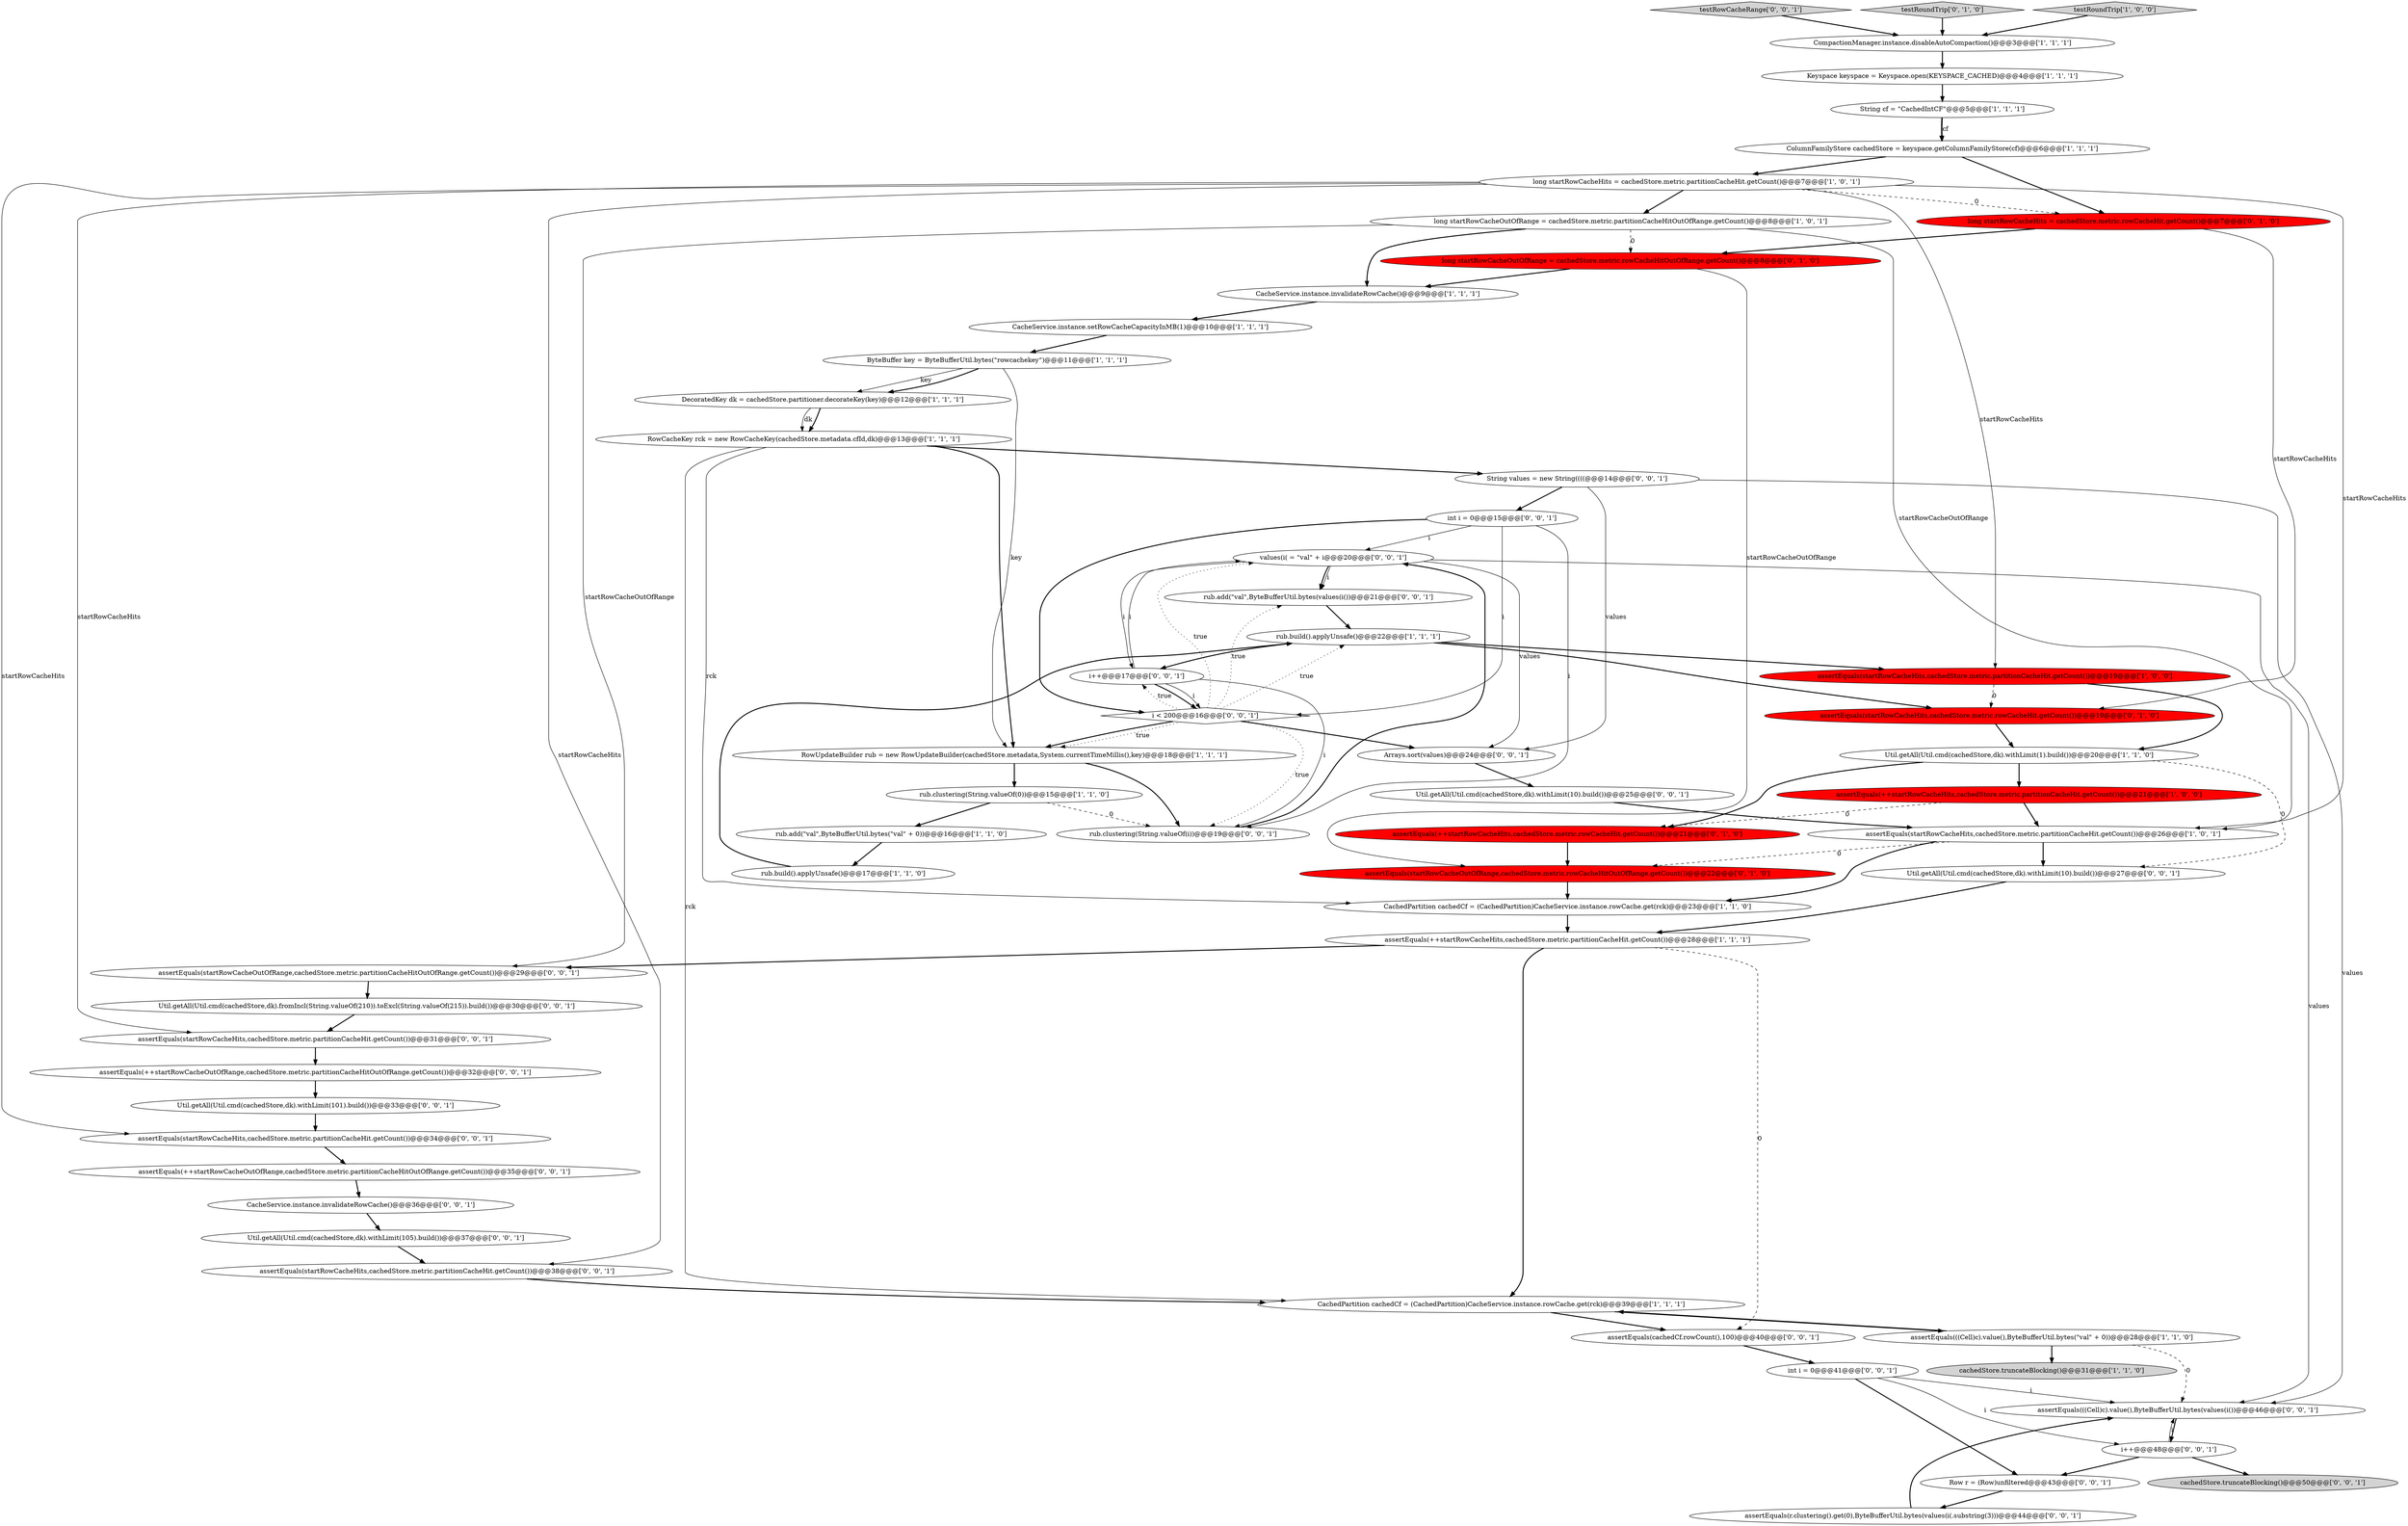 digraph {
31 [style = filled, label = "assertEquals(++startRowCacheHits,cachedStore.metric.rowCacheHit.getCount())@@@21@@@['0', '1', '0']", fillcolor = red, shape = ellipse image = "AAA1AAABBB2BBB"];
57 [style = filled, label = "assertEquals(++startRowCacheOutOfRange,cachedStore.metric.partitionCacheHitOutOfRange.getCount())@@@32@@@['0', '0', '1']", fillcolor = white, shape = ellipse image = "AAA0AAABBB3BBB"];
11 [style = filled, label = "CachedPartition cachedCf = (CachedPartition)CacheService.instance.rowCache.get(rck)@@@23@@@['1', '1', '0']", fillcolor = white, shape = ellipse image = "AAA0AAABBB1BBB"];
39 [style = filled, label = "Util.getAll(Util.cmd(cachedStore,dk).withLimit(105).build())@@@37@@@['0', '0', '1']", fillcolor = white, shape = ellipse image = "AAA0AAABBB3BBB"];
0 [style = filled, label = "ByteBuffer key = ByteBufferUtil.bytes(\"rowcachekey\")@@@11@@@['1', '1', '1']", fillcolor = white, shape = ellipse image = "AAA0AAABBB1BBB"];
41 [style = filled, label = "CacheService.instance.invalidateRowCache()@@@36@@@['0', '0', '1']", fillcolor = white, shape = ellipse image = "AAA0AAABBB3BBB"];
22 [style = filled, label = "Keyspace keyspace = Keyspace.open(KEYSPACE_CACHED)@@@4@@@['1', '1', '1']", fillcolor = white, shape = ellipse image = "AAA0AAABBB1BBB"];
47 [style = filled, label = "testRowCacheRange['0', '0', '1']", fillcolor = lightgray, shape = diamond image = "AAA0AAABBB3BBB"];
6 [style = filled, label = "assertEquals(startRowCacheHits,cachedStore.metric.partitionCacheHit.getCount())@@@19@@@['1', '0', '0']", fillcolor = red, shape = ellipse image = "AAA1AAABBB1BBB"];
51 [style = filled, label = "cachedStore.truncateBlocking()@@@50@@@['0', '0', '1']", fillcolor = lightgray, shape = ellipse image = "AAA0AAABBB3BBB"];
1 [style = filled, label = "rub.build().applyUnsafe()@@@17@@@['1', '1', '0']", fillcolor = white, shape = ellipse image = "AAA0AAABBB1BBB"];
48 [style = filled, label = "rub.add(\"val\",ByteBufferUtil.bytes(values(i())@@@21@@@['0', '0', '1']", fillcolor = white, shape = ellipse image = "AAA0AAABBB3BBB"];
21 [style = filled, label = "CacheService.instance.setRowCacheCapacityInMB(1)@@@10@@@['1', '1', '1']", fillcolor = white, shape = ellipse image = "AAA0AAABBB1BBB"];
56 [style = filled, label = "assertEquals(startRowCacheOutOfRange,cachedStore.metric.partitionCacheHitOutOfRange.getCount())@@@29@@@['0', '0', '1']", fillcolor = white, shape = ellipse image = "AAA0AAABBB3BBB"];
40 [style = filled, label = "i++@@@48@@@['0', '0', '1']", fillcolor = white, shape = ellipse image = "AAA0AAABBB3BBB"];
50 [style = filled, label = "rub.clustering(String.valueOf(i))@@@19@@@['0', '0', '1']", fillcolor = white, shape = ellipse image = "AAA0AAABBB3BBB"];
54 [style = filled, label = "int i = 0@@@41@@@['0', '0', '1']", fillcolor = white, shape = ellipse image = "AAA0AAABBB3BBB"];
58 [style = filled, label = "Util.getAll(Util.cmd(cachedStore,dk).fromIncl(String.valueOf(210)).toExcl(String.valueOf(215)).build())@@@30@@@['0', '0', '1']", fillcolor = white, shape = ellipse image = "AAA0AAABBB3BBB"];
2 [style = filled, label = "Util.getAll(Util.cmd(cachedStore,dk).withLimit(1).build())@@@20@@@['1', '1', '0']", fillcolor = white, shape = ellipse image = "AAA0AAABBB1BBB"];
26 [style = filled, label = "testRoundTrip['0', '1', '0']", fillcolor = lightgray, shape = diamond image = "AAA0AAABBB2BBB"];
32 [style = filled, label = "i < 200@@@16@@@['0', '0', '1']", fillcolor = white, shape = diamond image = "AAA0AAABBB3BBB"];
53 [style = filled, label = "int i = 0@@@15@@@['0', '0', '1']", fillcolor = white, shape = ellipse image = "AAA0AAABBB3BBB"];
10 [style = filled, label = "assertEquals(++startRowCacheHits,cachedStore.metric.partitionCacheHit.getCount())@@@21@@@['1', '0', '0']", fillcolor = red, shape = ellipse image = "AAA1AAABBB1BBB"];
18 [style = filled, label = "rub.build().applyUnsafe()@@@22@@@['1', '1', '1']", fillcolor = white, shape = ellipse image = "AAA0AAABBB1BBB"];
5 [style = filled, label = "assertEquals(((Cell)c).value(),ByteBufferUtil.bytes(\"val\" + 0))@@@28@@@['1', '1', '0']", fillcolor = white, shape = ellipse image = "AAA0AAABBB1BBB"];
13 [style = filled, label = "cachedStore.truncateBlocking()@@@31@@@['1', '1', '0']", fillcolor = lightgray, shape = ellipse image = "AAA0AAABBB1BBB"];
35 [style = filled, label = "i++@@@17@@@['0', '0', '1']", fillcolor = white, shape = ellipse image = "AAA0AAABBB3BBB"];
45 [style = filled, label = "Util.getAll(Util.cmd(cachedStore,dk).withLimit(10).build())@@@25@@@['0', '0', '1']", fillcolor = white, shape = ellipse image = "AAA0AAABBB3BBB"];
3 [style = filled, label = "long startRowCacheHits = cachedStore.metric.partitionCacheHit.getCount()@@@7@@@['1', '0', '1']", fillcolor = white, shape = ellipse image = "AAA0AAABBB1BBB"];
52 [style = filled, label = "values(i( = \"val\" + i@@@20@@@['0', '0', '1']", fillcolor = white, shape = ellipse image = "AAA0AAABBB3BBB"];
24 [style = filled, label = "CompactionManager.instance.disableAutoCompaction()@@@3@@@['1', '1', '1']", fillcolor = white, shape = ellipse image = "AAA0AAABBB1BBB"];
37 [style = filled, label = "assertEquals(startRowCacheHits,cachedStore.metric.partitionCacheHit.getCount())@@@38@@@['0', '0', '1']", fillcolor = white, shape = ellipse image = "AAA0AAABBB3BBB"];
12 [style = filled, label = "CacheService.instance.invalidateRowCache()@@@9@@@['1', '1', '1']", fillcolor = white, shape = ellipse image = "AAA0AAABBB1BBB"];
30 [style = filled, label = "long startRowCacheOutOfRange = cachedStore.metric.rowCacheHitOutOfRange.getCount()@@@8@@@['0', '1', '0']", fillcolor = red, shape = ellipse image = "AAA1AAABBB2BBB"];
14 [style = filled, label = "RowCacheKey rck = new RowCacheKey(cachedStore.metadata.cfId,dk)@@@13@@@['1', '1', '1']", fillcolor = white, shape = ellipse image = "AAA0AAABBB1BBB"];
4 [style = filled, label = "rub.add(\"val\",ByteBufferUtil.bytes(\"val\" + 0))@@@16@@@['1', '1', '0']", fillcolor = white, shape = ellipse image = "AAA0AAABBB1BBB"];
15 [style = filled, label = "assertEquals(startRowCacheHits,cachedStore.metric.partitionCacheHit.getCount())@@@26@@@['1', '0', '1']", fillcolor = white, shape = ellipse image = "AAA0AAABBB1BBB"];
29 [style = filled, label = "long startRowCacheHits = cachedStore.metric.rowCacheHit.getCount()@@@7@@@['0', '1', '0']", fillcolor = red, shape = ellipse image = "AAA1AAABBB2BBB"];
38 [style = filled, label = "Util.getAll(Util.cmd(cachedStore,dk).withLimit(101).build())@@@33@@@['0', '0', '1']", fillcolor = white, shape = ellipse image = "AAA0AAABBB3BBB"];
7 [style = filled, label = "testRoundTrip['1', '0', '0']", fillcolor = lightgray, shape = diamond image = "AAA0AAABBB1BBB"];
28 [style = filled, label = "assertEquals(startRowCacheOutOfRange,cachedStore.metric.rowCacheHitOutOfRange.getCount())@@@22@@@['0', '1', '0']", fillcolor = red, shape = ellipse image = "AAA1AAABBB2BBB"];
8 [style = filled, label = "CachedPartition cachedCf = (CachedPartition)CacheService.instance.rowCache.get(rck)@@@39@@@['1', '1', '1']", fillcolor = white, shape = ellipse image = "AAA0AAABBB1BBB"];
46 [style = filled, label = "Util.getAll(Util.cmd(cachedStore,dk).withLimit(10).build())@@@27@@@['0', '0', '1']", fillcolor = white, shape = ellipse image = "AAA0AAABBB3BBB"];
49 [style = filled, label = "assertEquals(startRowCacheHits,cachedStore.metric.partitionCacheHit.getCount())@@@34@@@['0', '0', '1']", fillcolor = white, shape = ellipse image = "AAA0AAABBB3BBB"];
43 [style = filled, label = "Row r = (Row)unfiltered@@@43@@@['0', '0', '1']", fillcolor = white, shape = ellipse image = "AAA0AAABBB3BBB"];
17 [style = filled, label = "ColumnFamilyStore cachedStore = keyspace.getColumnFamilyStore(cf)@@@6@@@['1', '1', '1']", fillcolor = white, shape = ellipse image = "AAA0AAABBB1BBB"];
23 [style = filled, label = "RowUpdateBuilder rub = new RowUpdateBuilder(cachedStore.metadata,System.currentTimeMillis(),key)@@@18@@@['1', '1', '1']", fillcolor = white, shape = ellipse image = "AAA0AAABBB1BBB"];
59 [style = filled, label = "assertEquals(r.clustering().get(0),ByteBufferUtil.bytes(values(i(.substring(3)))@@@44@@@['0', '0', '1']", fillcolor = white, shape = ellipse image = "AAA0AAABBB3BBB"];
34 [style = filled, label = "assertEquals(++startRowCacheOutOfRange,cachedStore.metric.partitionCacheHitOutOfRange.getCount())@@@35@@@['0', '0', '1']", fillcolor = white, shape = ellipse image = "AAA0AAABBB3BBB"];
42 [style = filled, label = "assertEquals(((Cell)c).value(),ByteBufferUtil.bytes(values(i())@@@46@@@['0', '0', '1']", fillcolor = white, shape = ellipse image = "AAA0AAABBB3BBB"];
25 [style = filled, label = "long startRowCacheOutOfRange = cachedStore.metric.partitionCacheHitOutOfRange.getCount()@@@8@@@['1', '0', '1']", fillcolor = white, shape = ellipse image = "AAA0AAABBB1BBB"];
16 [style = filled, label = "DecoratedKey dk = cachedStore.partitioner.decorateKey(key)@@@12@@@['1', '1', '1']", fillcolor = white, shape = ellipse image = "AAA0AAABBB1BBB"];
55 [style = filled, label = "assertEquals(cachedCf.rowCount(),100)@@@40@@@['0', '0', '1']", fillcolor = white, shape = ellipse image = "AAA0AAABBB3BBB"];
9 [style = filled, label = "String cf = \"CachedIntCF\"@@@5@@@['1', '1', '1']", fillcolor = white, shape = ellipse image = "AAA0AAABBB1BBB"];
33 [style = filled, label = "Arrays.sort(values)@@@24@@@['0', '0', '1']", fillcolor = white, shape = ellipse image = "AAA0AAABBB3BBB"];
36 [style = filled, label = "assertEquals(startRowCacheHits,cachedStore.metric.partitionCacheHit.getCount())@@@31@@@['0', '0', '1']", fillcolor = white, shape = ellipse image = "AAA0AAABBB3BBB"];
44 [style = filled, label = "String values = new String((((@@@14@@@['0', '0', '1']", fillcolor = white, shape = ellipse image = "AAA0AAABBB3BBB"];
27 [style = filled, label = "assertEquals(startRowCacheHits,cachedStore.metric.rowCacheHit.getCount())@@@19@@@['0', '1', '0']", fillcolor = red, shape = ellipse image = "AAA1AAABBB2BBB"];
19 [style = filled, label = "assertEquals(++startRowCacheHits,cachedStore.metric.partitionCacheHit.getCount())@@@28@@@['1', '1', '1']", fillcolor = white, shape = ellipse image = "AAA0AAABBB1BBB"];
20 [style = filled, label = "rub.clustering(String.valueOf(0))@@@15@@@['1', '1', '0']", fillcolor = white, shape = ellipse image = "AAA0AAABBB1BBB"];
3->36 [style = solid, label="startRowCacheHits"];
32->23 [style = bold, label=""];
29->30 [style = bold, label=""];
14->8 [style = solid, label="rck"];
44->33 [style = solid, label="values"];
3->37 [style = solid, label="startRowCacheHits"];
2->46 [style = dashed, label="0"];
35->52 [style = solid, label="i"];
40->42 [style = solid, label="i"];
14->11 [style = solid, label="rck"];
44->53 [style = bold, label=""];
44->42 [style = solid, label="values"];
32->50 [style = dotted, label="true"];
3->6 [style = solid, label="startRowCacheHits"];
3->15 [style = solid, label="startRowCacheHits"];
15->11 [style = bold, label=""];
38->49 [style = bold, label=""];
54->40 [style = solid, label="i"];
53->32 [style = bold, label=""];
35->32 [style = solid, label="i"];
18->35 [style = bold, label=""];
57->38 [style = bold, label=""];
16->14 [style = bold, label=""];
33->45 [style = bold, label=""];
53->50 [style = solid, label="i"];
48->18 [style = bold, label=""];
27->2 [style = bold, label=""];
0->23 [style = solid, label="key"];
2->31 [style = bold, label=""];
59->42 [style = bold, label=""];
32->35 [style = dotted, label="true"];
15->28 [style = dashed, label="0"];
21->0 [style = bold, label=""];
25->56 [style = solid, label="startRowCacheOutOfRange"];
12->21 [style = bold, label=""];
52->35 [style = solid, label="i"];
40->51 [style = bold, label=""];
22->9 [style = bold, label=""];
10->31 [style = dashed, label="0"];
9->17 [style = bold, label=""];
9->17 [style = solid, label="cf"];
26->24 [style = bold, label=""];
53->52 [style = solid, label="i"];
42->40 [style = bold, label=""];
19->56 [style = bold, label=""];
6->2 [style = bold, label=""];
56->58 [style = bold, label=""];
7->24 [style = bold, label=""];
6->27 [style = dashed, label="0"];
25->30 [style = dashed, label="0"];
52->48 [style = bold, label=""];
46->19 [style = bold, label=""];
19->55 [style = dashed, label="0"];
31->28 [style = bold, label=""];
8->55 [style = bold, label=""];
0->16 [style = solid, label="key"];
36->57 [style = bold, label=""];
39->37 [style = bold, label=""];
0->16 [style = bold, label=""];
23->20 [style = bold, label=""];
43->59 [style = bold, label=""];
32->18 [style = dotted, label="true"];
45->15 [style = bold, label=""];
54->43 [style = bold, label=""];
5->42 [style = dashed, label="0"];
52->42 [style = solid, label="values"];
35->32 [style = bold, label=""];
2->10 [style = bold, label=""];
32->33 [style = bold, label=""];
30->12 [style = bold, label=""];
30->28 [style = solid, label="startRowCacheOutOfRange"];
14->23 [style = bold, label=""];
18->6 [style = bold, label=""];
47->24 [style = bold, label=""];
5->13 [style = bold, label=""];
17->3 [style = bold, label=""];
52->33 [style = solid, label="values"];
4->1 [style = bold, label=""];
32->52 [style = dotted, label="true"];
40->43 [style = bold, label=""];
37->8 [style = bold, label=""];
35->50 [style = solid, label="i"];
53->32 [style = solid, label="i"];
23->50 [style = bold, label=""];
3->29 [style = dashed, label="0"];
58->36 [style = bold, label=""];
5->8 [style = bold, label=""];
10->15 [style = bold, label=""];
3->49 [style = solid, label="startRowCacheHits"];
3->25 [style = bold, label=""];
32->23 [style = dotted, label="true"];
28->11 [style = bold, label=""];
29->27 [style = solid, label="startRowCacheHits"];
1->18 [style = bold, label=""];
34->41 [style = bold, label=""];
11->19 [style = bold, label=""];
49->34 [style = bold, label=""];
24->22 [style = bold, label=""];
14->44 [style = bold, label=""];
50->52 [style = bold, label=""];
19->8 [style = bold, label=""];
20->4 [style = bold, label=""];
20->50 [style = dashed, label="0"];
32->48 [style = dotted, label="true"];
16->14 [style = solid, label="dk"];
8->5 [style = bold, label=""];
18->27 [style = bold, label=""];
25->12 [style = bold, label=""];
52->48 [style = solid, label="i"];
15->46 [style = bold, label=""];
55->54 [style = bold, label=""];
41->39 [style = bold, label=""];
54->42 [style = solid, label="i"];
17->29 [style = bold, label=""];
25->15 [style = solid, label="startRowCacheOutOfRange"];
}
